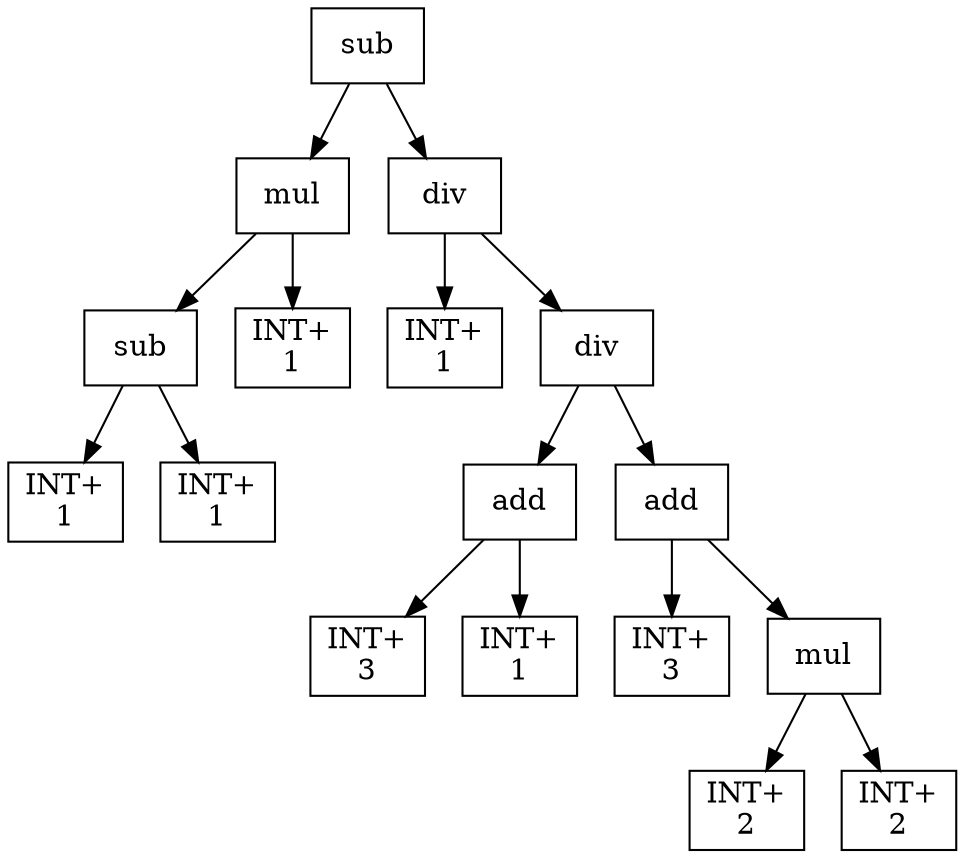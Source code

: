 digraph expr {
  node [shape=box];
  n1 [label="sub"];
  n2 [label="mul"];
  n3 [label="sub"];
  n4 [label="INT+\n1"];
  n5 [label="INT+\n1"];
  n3 -> n4;
  n3 -> n5;
  n6 [label="INT+\n1"];
  n2 -> n3;
  n2 -> n6;
  n7 [label="div"];
  n8 [label="INT+\n1"];
  n9 [label="div"];
  n10 [label="add"];
  n11 [label="INT+\n3"];
  n12 [label="INT+\n1"];
  n10 -> n11;
  n10 -> n12;
  n13 [label="add"];
  n14 [label="INT+\n3"];
  n15 [label="mul"];
  n16 [label="INT+\n2"];
  n17 [label="INT+\n2"];
  n15 -> n16;
  n15 -> n17;
  n13 -> n14;
  n13 -> n15;
  n9 -> n10;
  n9 -> n13;
  n7 -> n8;
  n7 -> n9;
  n1 -> n2;
  n1 -> n7;
}